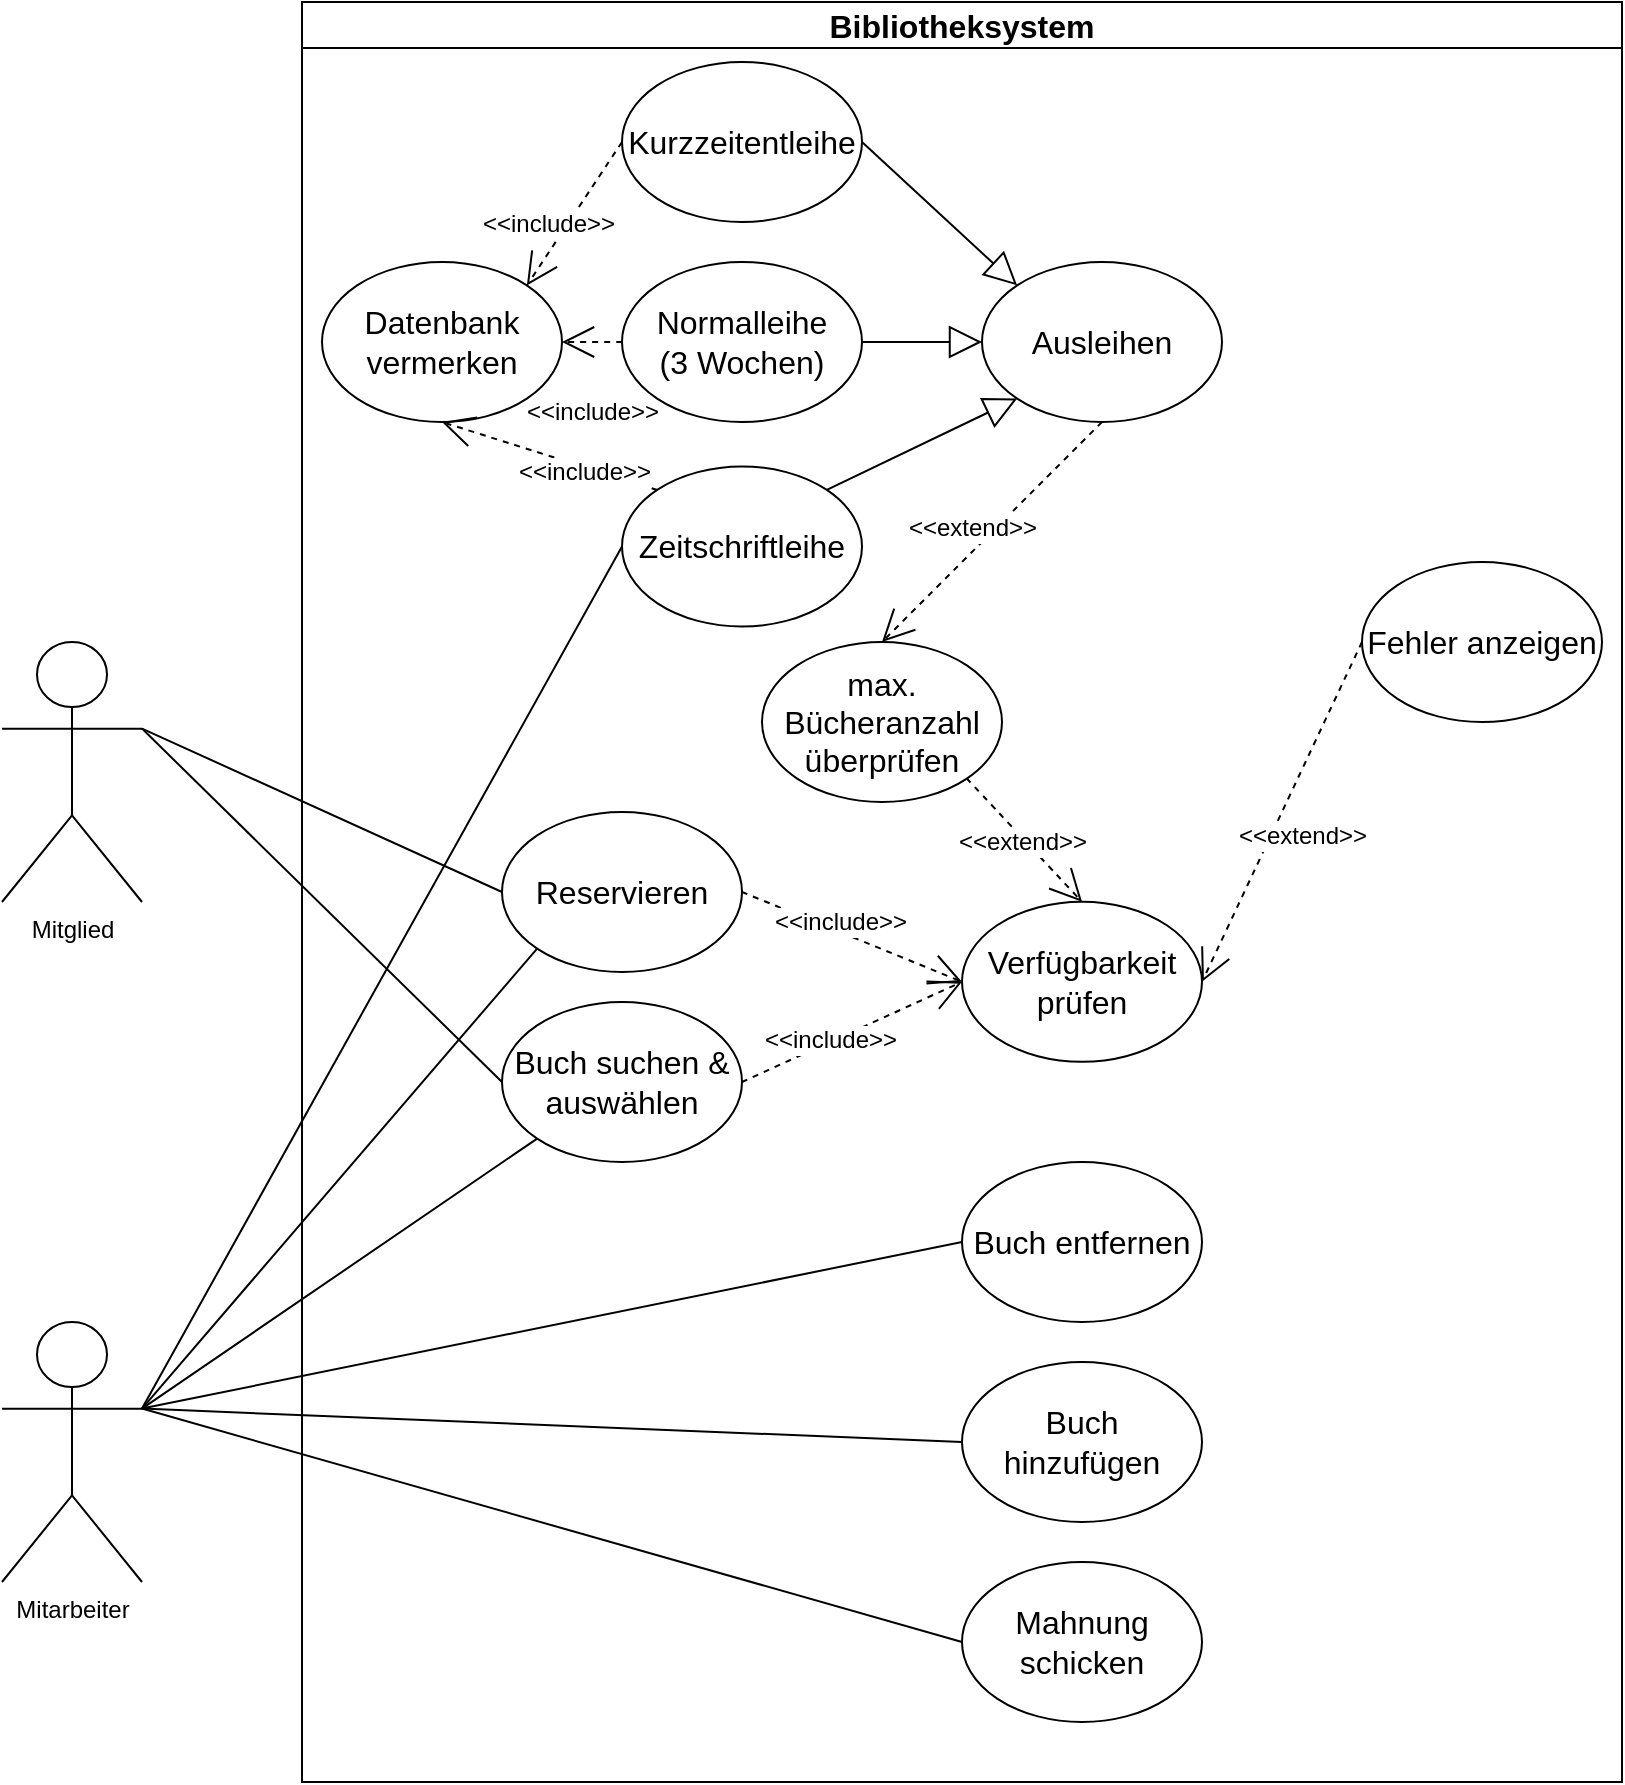 <mxfile version="20.7.4" type="device"><diagram id="KvVi-wYAqPGpXnofTffk" name="Seite-1"><mxGraphModel dx="2390" dy="1477" grid="1" gridSize="10" guides="1" tooltips="1" connect="1" arrows="1" fold="1" page="1" pageScale="1" pageWidth="827" pageHeight="1169" math="0" shadow="0"><root><mxCell id="0"/><mxCell id="1" parent="0"/><mxCell id="eZkJ0kvxUyAMlGhJ6rD8-13" value="Bibliotheksystem" style="swimlane;whiteSpace=wrap;html=1;fontSize=16;fillColor=none;glass=0;" parent="1" vertex="1"><mxGeometry x="167" y="80" width="660" height="890" as="geometry"/></mxCell><mxCell id="eZkJ0kvxUyAMlGhJ6rD8-80" style="edgeStyle=none;curved=1;rounded=0;sketch=0;orthogonalLoop=1;jettySize=auto;html=1;exitX=0.5;exitY=1;exitDx=0;exitDy=0;entryX=0.5;entryY=0;entryDx=0;entryDy=0;shadow=0;labelBackgroundColor=default;labelBorderColor=none;fontSize=12;fontColor=default;endArrow=open;endFill=0;startSize=14;endSize=14;sourcePerimeterSpacing=8;targetPerimeterSpacing=8;dashed=1;" parent="eZkJ0kvxUyAMlGhJ6rD8-13" source="eZkJ0kvxUyAMlGhJ6rD8-15" target="eZkJ0kvxUyAMlGhJ6rD8-61" edge="1"><mxGeometry relative="1" as="geometry"/></mxCell><mxCell id="eZkJ0kvxUyAMlGhJ6rD8-81" value="&amp;lt;&amp;lt;extend&amp;gt;&amp;gt;" style="edgeLabel;html=1;align=center;verticalAlign=middle;resizable=0;points=[];fontSize=12;fontColor=default;" parent="eZkJ0kvxUyAMlGhJ6rD8-80" vertex="1" connectable="0"><mxGeometry x="0.301" y="1" relative="1" as="geometry"><mxPoint x="5" y="-19" as="offset"/></mxGeometry></mxCell><mxCell id="eZkJ0kvxUyAMlGhJ6rD8-15" value="Ausleihen" style="ellipse;whiteSpace=wrap;html=1;fontSize=16;fillColor=none;" parent="eZkJ0kvxUyAMlGhJ6rD8-13" vertex="1"><mxGeometry x="340" y="130" width="120" height="80" as="geometry"/></mxCell><mxCell id="eZkJ0kvxUyAMlGhJ6rD8-84" style="edgeStyle=none;curved=1;rounded=0;sketch=0;orthogonalLoop=1;jettySize=auto;html=1;exitX=1;exitY=0.5;exitDx=0;exitDy=0;entryX=0;entryY=0;entryDx=0;entryDy=0;shadow=0;labelBackgroundColor=default;labelBorderColor=none;fontSize=12;fontColor=default;endArrow=block;endFill=0;startSize=14;endSize=14;sourcePerimeterSpacing=8;targetPerimeterSpacing=8;" parent="eZkJ0kvxUyAMlGhJ6rD8-13" source="eZkJ0kvxUyAMlGhJ6rD8-16" target="eZkJ0kvxUyAMlGhJ6rD8-15" edge="1"><mxGeometry relative="1" as="geometry"/></mxCell><mxCell id="eZkJ0kvxUyAMlGhJ6rD8-91" style="edgeStyle=none;curved=1;rounded=0;sketch=0;orthogonalLoop=1;jettySize=auto;html=1;exitX=0;exitY=0.5;exitDx=0;exitDy=0;entryX=1;entryY=0;entryDx=0;entryDy=0;shadow=0;labelBackgroundColor=default;labelBorderColor=none;fontSize=12;fontColor=default;endArrow=open;endFill=0;startSize=14;endSize=14;sourcePerimeterSpacing=8;targetPerimeterSpacing=8;dashed=1;" parent="eZkJ0kvxUyAMlGhJ6rD8-13" source="eZkJ0kvxUyAMlGhJ6rD8-16" target="eZkJ0kvxUyAMlGhJ6rD8-90" edge="1"><mxGeometry relative="1" as="geometry"/></mxCell><mxCell id="eZkJ0kvxUyAMlGhJ6rD8-92" value="&amp;lt;&amp;lt;include&amp;gt;&amp;gt;" style="edgeLabel;html=1;align=center;verticalAlign=middle;resizable=0;points=[];fontSize=12;fontColor=default;" parent="eZkJ0kvxUyAMlGhJ6rD8-91" vertex="1" connectable="0"><mxGeometry x="0.401" relative="1" as="geometry"><mxPoint x="-4" y="-10" as="offset"/></mxGeometry></mxCell><mxCell id="eZkJ0kvxUyAMlGhJ6rD8-16" value="Kurzzeitentleihe" style="ellipse;whiteSpace=wrap;html=1;fontSize=16;fillColor=none;" parent="eZkJ0kvxUyAMlGhJ6rD8-13" vertex="1"><mxGeometry x="160" y="30" width="120" height="80" as="geometry"/></mxCell><mxCell id="eZkJ0kvxUyAMlGhJ6rD8-85" style="edgeStyle=none;curved=1;rounded=0;sketch=0;orthogonalLoop=1;jettySize=auto;html=1;exitX=1;exitY=0.5;exitDx=0;exitDy=0;entryX=0;entryY=0.5;entryDx=0;entryDy=0;shadow=0;labelBackgroundColor=default;labelBorderColor=none;fontSize=12;fontColor=default;endArrow=block;endFill=0;startSize=14;endSize=14;sourcePerimeterSpacing=8;targetPerimeterSpacing=8;" parent="eZkJ0kvxUyAMlGhJ6rD8-13" source="eZkJ0kvxUyAMlGhJ6rD8-17" target="eZkJ0kvxUyAMlGhJ6rD8-15" edge="1"><mxGeometry relative="1" as="geometry"/></mxCell><mxCell id="eZkJ0kvxUyAMlGhJ6rD8-93" style="edgeStyle=none;curved=1;rounded=0;sketch=0;orthogonalLoop=1;jettySize=auto;html=1;exitX=0;exitY=0.5;exitDx=0;exitDy=0;entryX=1;entryY=0.5;entryDx=0;entryDy=0;shadow=0;dashed=1;labelBackgroundColor=default;labelBorderColor=none;fontSize=12;fontColor=default;endArrow=open;endFill=0;startSize=14;endSize=14;sourcePerimeterSpacing=8;targetPerimeterSpacing=8;" parent="eZkJ0kvxUyAMlGhJ6rD8-13" source="eZkJ0kvxUyAMlGhJ6rD8-17" target="eZkJ0kvxUyAMlGhJ6rD8-90" edge="1"><mxGeometry relative="1" as="geometry"/></mxCell><mxCell id="eZkJ0kvxUyAMlGhJ6rD8-17" value="Normalleihe &lt;br&gt;(3 Wochen)" style="ellipse;whiteSpace=wrap;html=1;fontSize=16;fillColor=none;" parent="eZkJ0kvxUyAMlGhJ6rD8-13" vertex="1"><mxGeometry x="160" y="130" width="120" height="80" as="geometry"/></mxCell><mxCell id="eZkJ0kvxUyAMlGhJ6rD8-86" style="edgeStyle=none;curved=1;rounded=0;sketch=0;orthogonalLoop=1;jettySize=auto;html=1;exitX=1;exitY=0;exitDx=0;exitDy=0;entryX=0;entryY=1;entryDx=0;entryDy=0;shadow=0;labelBackgroundColor=default;labelBorderColor=none;fontSize=12;fontColor=default;endArrow=block;endFill=0;startSize=14;endSize=14;sourcePerimeterSpacing=8;targetPerimeterSpacing=8;" parent="eZkJ0kvxUyAMlGhJ6rD8-13" source="eZkJ0kvxUyAMlGhJ6rD8-18" target="eZkJ0kvxUyAMlGhJ6rD8-15" edge="1"><mxGeometry relative="1" as="geometry"/></mxCell><mxCell id="eZkJ0kvxUyAMlGhJ6rD8-95" style="edgeStyle=none;curved=1;rounded=0;sketch=0;orthogonalLoop=1;jettySize=auto;html=1;exitX=0;exitY=0;exitDx=0;exitDy=0;entryX=0.5;entryY=1;entryDx=0;entryDy=0;shadow=0;dashed=1;labelBackgroundColor=default;labelBorderColor=none;fontSize=12;fontColor=default;endArrow=open;endFill=0;startSize=14;endSize=14;sourcePerimeterSpacing=8;targetPerimeterSpacing=8;" parent="eZkJ0kvxUyAMlGhJ6rD8-13" source="eZkJ0kvxUyAMlGhJ6rD8-18" target="eZkJ0kvxUyAMlGhJ6rD8-90" edge="1"><mxGeometry relative="1" as="geometry"/></mxCell><mxCell id="eZkJ0kvxUyAMlGhJ6rD8-96" value="&amp;lt;&amp;lt;include&amp;gt;&amp;gt;" style="edgeLabel;html=1;align=center;verticalAlign=middle;resizable=0;points=[];fontSize=12;fontColor=default;" parent="eZkJ0kvxUyAMlGhJ6rD8-95" vertex="1" connectable="0"><mxGeometry x="-0.333" y="2" relative="1" as="geometry"><mxPoint as="offset"/></mxGeometry></mxCell><mxCell id="eZkJ0kvxUyAMlGhJ6rD8-18" value="Zeitschriftleihe" style="ellipse;whiteSpace=wrap;html=1;fontSize=16;fillColor=none;" parent="eZkJ0kvxUyAMlGhJ6rD8-13" vertex="1"><mxGeometry x="160" y="232.25" width="120" height="80" as="geometry"/></mxCell><mxCell id="eZkJ0kvxUyAMlGhJ6rD8-67" style="edgeStyle=none;curved=1;rounded=0;sketch=0;orthogonalLoop=1;jettySize=auto;html=1;exitX=1;exitY=0.5;exitDx=0;exitDy=0;entryX=0;entryY=0.5;entryDx=0;entryDy=0;shadow=0;labelBackgroundColor=default;labelBorderColor=none;fontSize=12;fontColor=default;endArrow=open;endFill=0;startSize=14;endSize=14;sourcePerimeterSpacing=8;targetPerimeterSpacing=8;dashed=1;" parent="eZkJ0kvxUyAMlGhJ6rD8-13" source="eZkJ0kvxUyAMlGhJ6rD8-28" target="eZkJ0kvxUyAMlGhJ6rD8-29" edge="1"><mxGeometry relative="1" as="geometry"/></mxCell><mxCell id="eZkJ0kvxUyAMlGhJ6rD8-68" value="&amp;lt;&amp;lt;include&amp;gt;&amp;gt;" style="edgeLabel;html=1;align=center;verticalAlign=middle;resizable=0;points=[];fontSize=12;fontColor=default;" parent="eZkJ0kvxUyAMlGhJ6rD8-67" vertex="1" connectable="0"><mxGeometry x="-0.205" y="1" relative="1" as="geometry"><mxPoint as="offset"/></mxGeometry></mxCell><mxCell id="eZkJ0kvxUyAMlGhJ6rD8-28" value="Buch suchen &amp;amp;&lt;br&gt;auswählen" style="ellipse;whiteSpace=wrap;html=1;fontSize=16;fillColor=none;" parent="eZkJ0kvxUyAMlGhJ6rD8-13" vertex="1"><mxGeometry x="100" y="500" width="120" height="80" as="geometry"/></mxCell><mxCell id="eZkJ0kvxUyAMlGhJ6rD8-29" value="Verfügbarkeit prüfen" style="ellipse;whiteSpace=wrap;html=1;fontSize=16;fillColor=none;" parent="eZkJ0kvxUyAMlGhJ6rD8-13" vertex="1"><mxGeometry x="330" y="449.92" width="120" height="80" as="geometry"/></mxCell><mxCell id="eZkJ0kvxUyAMlGhJ6rD8-42" style="edgeStyle=none;curved=1;rounded=0;sketch=0;orthogonalLoop=1;jettySize=auto;html=1;exitX=0;exitY=0.5;exitDx=0;exitDy=0;entryX=1;entryY=0.5;entryDx=0;entryDy=0;shadow=0;dashed=1;labelBackgroundColor=default;labelBorderColor=none;fontSize=12;fontColor=default;endArrow=open;startSize=14;endSize=14;sourcePerimeterSpacing=8;targetPerimeterSpacing=8;" parent="eZkJ0kvxUyAMlGhJ6rD8-13" source="eZkJ0kvxUyAMlGhJ6rD8-40" target="eZkJ0kvxUyAMlGhJ6rD8-29" edge="1"><mxGeometry relative="1" as="geometry"/></mxCell><mxCell id="eZkJ0kvxUyAMlGhJ6rD8-43" value="&amp;lt;&amp;lt;extend&amp;gt;&amp;gt;" style="edgeLabel;html=1;align=center;verticalAlign=middle;resizable=0;points=[];fontSize=12;fontColor=default;" parent="eZkJ0kvxUyAMlGhJ6rD8-42" vertex="1" connectable="0"><mxGeometry x="0.153" y="2" relative="1" as="geometry"><mxPoint x="14" y="-2" as="offset"/></mxGeometry></mxCell><mxCell id="eZkJ0kvxUyAMlGhJ6rD8-40" value="Fehler anzeigen" style="ellipse;whiteSpace=wrap;html=1;fontSize=16;fillColor=none;" parent="eZkJ0kvxUyAMlGhJ6rD8-13" vertex="1"><mxGeometry x="530" y="280" width="120" height="80" as="geometry"/></mxCell><mxCell id="eZkJ0kvxUyAMlGhJ6rD8-54" value="Buch entfernen" style="ellipse;whiteSpace=wrap;html=1;fontSize=16;fillColor=none;" parent="eZkJ0kvxUyAMlGhJ6rD8-13" vertex="1"><mxGeometry x="330" y="580" width="120" height="80" as="geometry"/></mxCell><mxCell id="eZkJ0kvxUyAMlGhJ6rD8-55" value="Buch hinzufügen" style="ellipse;whiteSpace=wrap;html=1;fontSize=16;fillColor=none;" parent="eZkJ0kvxUyAMlGhJ6rD8-13" vertex="1"><mxGeometry x="330" y="680" width="120" height="80" as="geometry"/></mxCell><mxCell id="eZkJ0kvxUyAMlGhJ6rD8-69" style="edgeStyle=none;curved=1;rounded=0;sketch=0;orthogonalLoop=1;jettySize=auto;html=1;exitX=1;exitY=0.5;exitDx=0;exitDy=0;entryX=0;entryY=0.5;entryDx=0;entryDy=0;shadow=0;labelBackgroundColor=default;labelBorderColor=none;fontSize=12;fontColor=default;endArrow=open;endFill=0;startSize=14;endSize=14;sourcePerimeterSpacing=8;targetPerimeterSpacing=8;dashed=1;" parent="eZkJ0kvxUyAMlGhJ6rD8-13" source="eZkJ0kvxUyAMlGhJ6rD8-56" target="eZkJ0kvxUyAMlGhJ6rD8-29" edge="1"><mxGeometry relative="1" as="geometry"/></mxCell><mxCell id="eZkJ0kvxUyAMlGhJ6rD8-70" value="&amp;lt;&amp;lt;include&amp;gt;&amp;gt;" style="edgeLabel;html=1;align=center;verticalAlign=middle;resizable=0;points=[];fontSize=12;fontColor=default;" parent="eZkJ0kvxUyAMlGhJ6rD8-69" vertex="1" connectable="0"><mxGeometry x="0.182" y="1" relative="1" as="geometry"><mxPoint x="-16" y="-11" as="offset"/></mxGeometry></mxCell><mxCell id="eZkJ0kvxUyAMlGhJ6rD8-56" value="Reservieren" style="ellipse;whiteSpace=wrap;html=1;fontSize=16;fillColor=none;" parent="eZkJ0kvxUyAMlGhJ6rD8-13" vertex="1"><mxGeometry x="100" y="405" width="120" height="80" as="geometry"/></mxCell><mxCell id="eZkJ0kvxUyAMlGhJ6rD8-64" style="edgeStyle=none;curved=1;rounded=0;sketch=0;orthogonalLoop=1;jettySize=auto;html=1;exitX=1;exitY=1;exitDx=0;exitDy=0;entryX=0.5;entryY=0;entryDx=0;entryDy=0;shadow=0;labelBackgroundColor=default;labelBorderColor=none;fontSize=12;fontColor=default;endArrow=open;endFill=0;startSize=14;endSize=14;sourcePerimeterSpacing=8;targetPerimeterSpacing=8;dashed=1;" parent="eZkJ0kvxUyAMlGhJ6rD8-13" source="eZkJ0kvxUyAMlGhJ6rD8-61" target="eZkJ0kvxUyAMlGhJ6rD8-29" edge="1"><mxGeometry relative="1" as="geometry"/></mxCell><mxCell id="eZkJ0kvxUyAMlGhJ6rD8-65" value="&amp;lt;&amp;lt;extend&amp;gt;&amp;gt;" style="edgeLabel;html=1;align=center;verticalAlign=middle;resizable=0;points=[];fontSize=12;fontColor=default;" parent="eZkJ0kvxUyAMlGhJ6rD8-64" vertex="1" connectable="0"><mxGeometry x="-0.388" y="-2" relative="1" as="geometry"><mxPoint x="11" y="11" as="offset"/></mxGeometry></mxCell><mxCell id="eZkJ0kvxUyAMlGhJ6rD8-61" value="max. Bücheranzahl überprüfen" style="ellipse;whiteSpace=wrap;html=1;fontSize=16;fillColor=none;" parent="eZkJ0kvxUyAMlGhJ6rD8-13" vertex="1"><mxGeometry x="230" y="320" width="120" height="80" as="geometry"/></mxCell><mxCell id="eZkJ0kvxUyAMlGhJ6rD8-71" value="Mahnung schicken" style="ellipse;whiteSpace=wrap;html=1;fontSize=16;fillColor=none;" parent="eZkJ0kvxUyAMlGhJ6rD8-13" vertex="1"><mxGeometry x="330" y="780" width="120" height="80" as="geometry"/></mxCell><mxCell id="eZkJ0kvxUyAMlGhJ6rD8-90" value="Datenbank vermerken" style="ellipse;whiteSpace=wrap;html=1;fontSize=16;fillColor=none;" parent="eZkJ0kvxUyAMlGhJ6rD8-13" vertex="1"><mxGeometry x="10" y="130" width="120" height="80" as="geometry"/></mxCell><mxCell id="eZkJ0kvxUyAMlGhJ6rD8-94" value="&amp;lt;&amp;lt;include&amp;gt;&amp;gt;" style="text;html=1;align=center;verticalAlign=middle;resizable=0;points=[];autosize=1;strokeColor=none;fillColor=none;fontSize=12;fontColor=default;" parent="eZkJ0kvxUyAMlGhJ6rD8-13" vertex="1"><mxGeometry x="100" y="190" width="90" height="30" as="geometry"/></mxCell><mxCell id="eZkJ0kvxUyAMlGhJ6rD8-75" style="edgeStyle=none;curved=1;rounded=0;sketch=0;orthogonalLoop=1;jettySize=auto;html=1;exitX=1;exitY=0.333;exitDx=0;exitDy=0;exitPerimeter=0;entryX=0;entryY=0.5;entryDx=0;entryDy=0;shadow=0;labelBackgroundColor=default;labelBorderColor=none;fontSize=12;fontColor=default;endArrow=none;endFill=0;startSize=14;endSize=14;sourcePerimeterSpacing=8;targetPerimeterSpacing=8;" parent="1" source="eZkJ0kvxUyAMlGhJ6rD8-72" target="eZkJ0kvxUyAMlGhJ6rD8-56" edge="1"><mxGeometry relative="1" as="geometry"/></mxCell><mxCell id="eZkJ0kvxUyAMlGhJ6rD8-76" style="edgeStyle=none;curved=1;rounded=0;sketch=0;orthogonalLoop=1;jettySize=auto;html=1;exitX=1;exitY=0.333;exitDx=0;exitDy=0;exitPerimeter=0;entryX=0;entryY=0.5;entryDx=0;entryDy=0;shadow=0;labelBackgroundColor=default;labelBorderColor=none;fontSize=12;fontColor=default;endArrow=none;endFill=0;startSize=14;endSize=14;sourcePerimeterSpacing=8;targetPerimeterSpacing=8;" parent="1" source="eZkJ0kvxUyAMlGhJ6rD8-72" target="eZkJ0kvxUyAMlGhJ6rD8-28" edge="1"><mxGeometry relative="1" as="geometry"/></mxCell><mxCell id="eZkJ0kvxUyAMlGhJ6rD8-72" value="Mitglied" style="shape=umlActor;verticalLabelPosition=bottom;verticalAlign=top;html=1;glass=0;fontSize=12;fontColor=default;fillColor=none;" parent="1" vertex="1"><mxGeometry x="17" y="400" width="70" height="130" as="geometry"/></mxCell><mxCell id="eZkJ0kvxUyAMlGhJ6rD8-77" style="edgeStyle=none;curved=1;rounded=0;sketch=0;orthogonalLoop=1;jettySize=auto;html=1;exitX=1;exitY=0.333;exitDx=0;exitDy=0;exitPerimeter=0;entryX=0;entryY=0.5;entryDx=0;entryDy=0;shadow=0;labelBackgroundColor=default;labelBorderColor=none;fontSize=12;fontColor=default;endArrow=none;endFill=0;startSize=14;endSize=14;sourcePerimeterSpacing=8;targetPerimeterSpacing=8;" parent="1" source="eZkJ0kvxUyAMlGhJ6rD8-73" target="eZkJ0kvxUyAMlGhJ6rD8-54" edge="1"><mxGeometry relative="1" as="geometry"/></mxCell><mxCell id="eZkJ0kvxUyAMlGhJ6rD8-78" style="edgeStyle=none;curved=1;rounded=0;sketch=0;orthogonalLoop=1;jettySize=auto;html=1;exitX=1;exitY=0.333;exitDx=0;exitDy=0;exitPerimeter=0;entryX=0;entryY=0.5;entryDx=0;entryDy=0;shadow=0;labelBackgroundColor=default;labelBorderColor=none;fontSize=12;fontColor=default;endArrow=none;endFill=0;startSize=14;endSize=14;sourcePerimeterSpacing=8;targetPerimeterSpacing=8;" parent="1" source="eZkJ0kvxUyAMlGhJ6rD8-73" target="eZkJ0kvxUyAMlGhJ6rD8-55" edge="1"><mxGeometry relative="1" as="geometry"/></mxCell><mxCell id="eZkJ0kvxUyAMlGhJ6rD8-79" style="edgeStyle=none;curved=1;rounded=0;sketch=0;orthogonalLoop=1;jettySize=auto;html=1;exitX=1;exitY=0.333;exitDx=0;exitDy=0;exitPerimeter=0;entryX=0;entryY=0.5;entryDx=0;entryDy=0;shadow=0;labelBackgroundColor=default;labelBorderColor=none;fontSize=12;fontColor=default;endArrow=none;endFill=0;startSize=14;endSize=14;sourcePerimeterSpacing=8;targetPerimeterSpacing=8;" parent="1" source="eZkJ0kvxUyAMlGhJ6rD8-73" target="eZkJ0kvxUyAMlGhJ6rD8-71" edge="1"><mxGeometry relative="1" as="geometry"/></mxCell><mxCell id="eZkJ0kvxUyAMlGhJ6rD8-87" style="edgeStyle=none;curved=1;rounded=0;sketch=0;orthogonalLoop=1;jettySize=auto;html=1;exitX=1;exitY=0.333;exitDx=0;exitDy=0;exitPerimeter=0;entryX=0;entryY=0.5;entryDx=0;entryDy=0;shadow=0;labelBackgroundColor=default;labelBorderColor=none;fontSize=12;fontColor=default;endArrow=none;endFill=0;startSize=14;endSize=14;sourcePerimeterSpacing=8;targetPerimeterSpacing=8;" parent="1" source="eZkJ0kvxUyAMlGhJ6rD8-73" target="eZkJ0kvxUyAMlGhJ6rD8-18" edge="1"><mxGeometry relative="1" as="geometry"/></mxCell><mxCell id="eZkJ0kvxUyAMlGhJ6rD8-88" style="edgeStyle=none;curved=1;rounded=0;sketch=0;orthogonalLoop=1;jettySize=auto;html=1;exitX=1;exitY=0.333;exitDx=0;exitDy=0;exitPerimeter=0;entryX=0;entryY=1;entryDx=0;entryDy=0;shadow=0;labelBackgroundColor=default;labelBorderColor=none;fontSize=12;fontColor=default;endArrow=none;endFill=0;startSize=14;endSize=14;sourcePerimeterSpacing=8;targetPerimeterSpacing=8;" parent="1" source="eZkJ0kvxUyAMlGhJ6rD8-73" target="eZkJ0kvxUyAMlGhJ6rD8-28" edge="1"><mxGeometry relative="1" as="geometry"/></mxCell><mxCell id="eZkJ0kvxUyAMlGhJ6rD8-89" style="edgeStyle=none;curved=1;rounded=0;sketch=0;orthogonalLoop=1;jettySize=auto;html=1;exitX=1;exitY=0.333;exitDx=0;exitDy=0;exitPerimeter=0;entryX=0;entryY=1;entryDx=0;entryDy=0;shadow=0;labelBackgroundColor=default;labelBorderColor=none;fontSize=12;fontColor=default;endArrow=none;endFill=0;startSize=14;endSize=14;sourcePerimeterSpacing=8;targetPerimeterSpacing=8;" parent="1" source="eZkJ0kvxUyAMlGhJ6rD8-73" target="eZkJ0kvxUyAMlGhJ6rD8-56" edge="1"><mxGeometry relative="1" as="geometry"/></mxCell><mxCell id="eZkJ0kvxUyAMlGhJ6rD8-73" value="Mitarbeiter" style="shape=umlActor;verticalLabelPosition=bottom;verticalAlign=top;html=1;glass=0;fontSize=12;fontColor=default;fillColor=none;" parent="1" vertex="1"><mxGeometry x="17" y="740" width="70" height="130" as="geometry"/></mxCell></root></mxGraphModel></diagram></mxfile>